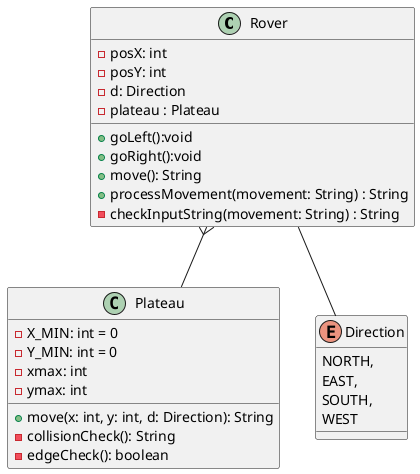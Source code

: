 @startuml
'https://plantuml.com/class-diagram

Rover }-- Plateau
Rover -- Direction


class Plateau {
- X_MIN: int = 0
- Y_MIN: int = 0
- xmax: int
- ymax: int

+ move(x: int, y: int, d: Direction): String
- collisionCheck(): String
- edgeCheck(): boolean
}

class Rover {
    - posX: int
    - posY: int
    - d: Direction
    - plateau : Plateau

    + goLeft():void
    + goRight():void
    + move(): String
    + processMovement(movement: String) : String
    - checkInputString(movement: String) : String
}


enum Direction {
NORTH,
EAST,
SOUTH,
WEST
}

@enduml
